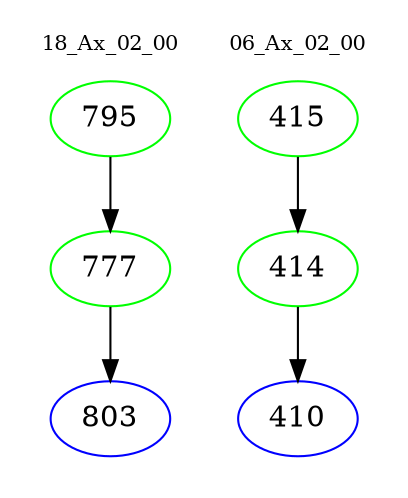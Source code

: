 digraph{
subgraph cluster_0 {
color = white
label = "18_Ax_02_00";
fontsize=10;
T0_795 [label="795", color="green"]
T0_795 -> T0_777 [color="black"]
T0_777 [label="777", color="green"]
T0_777 -> T0_803 [color="black"]
T0_803 [label="803", color="blue"]
}
subgraph cluster_1 {
color = white
label = "06_Ax_02_00";
fontsize=10;
T1_415 [label="415", color="green"]
T1_415 -> T1_414 [color="black"]
T1_414 [label="414", color="green"]
T1_414 -> T1_410 [color="black"]
T1_410 [label="410", color="blue"]
}
}
